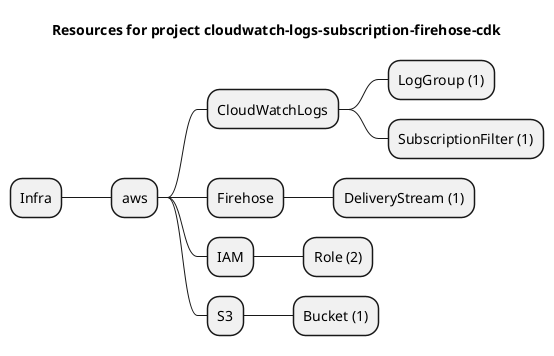 @startmindmap
title Resources for project cloudwatch-logs-subscription-firehose-cdk
skinparam monochrome true
+ Infra
++ aws
+++ CloudWatchLogs
++++ LogGroup (1)
++++ SubscriptionFilter (1)
+++ Firehose
++++ DeliveryStream (1)
+++ IAM
++++ Role (2)
+++ S3
++++ Bucket (1)
@endmindmap